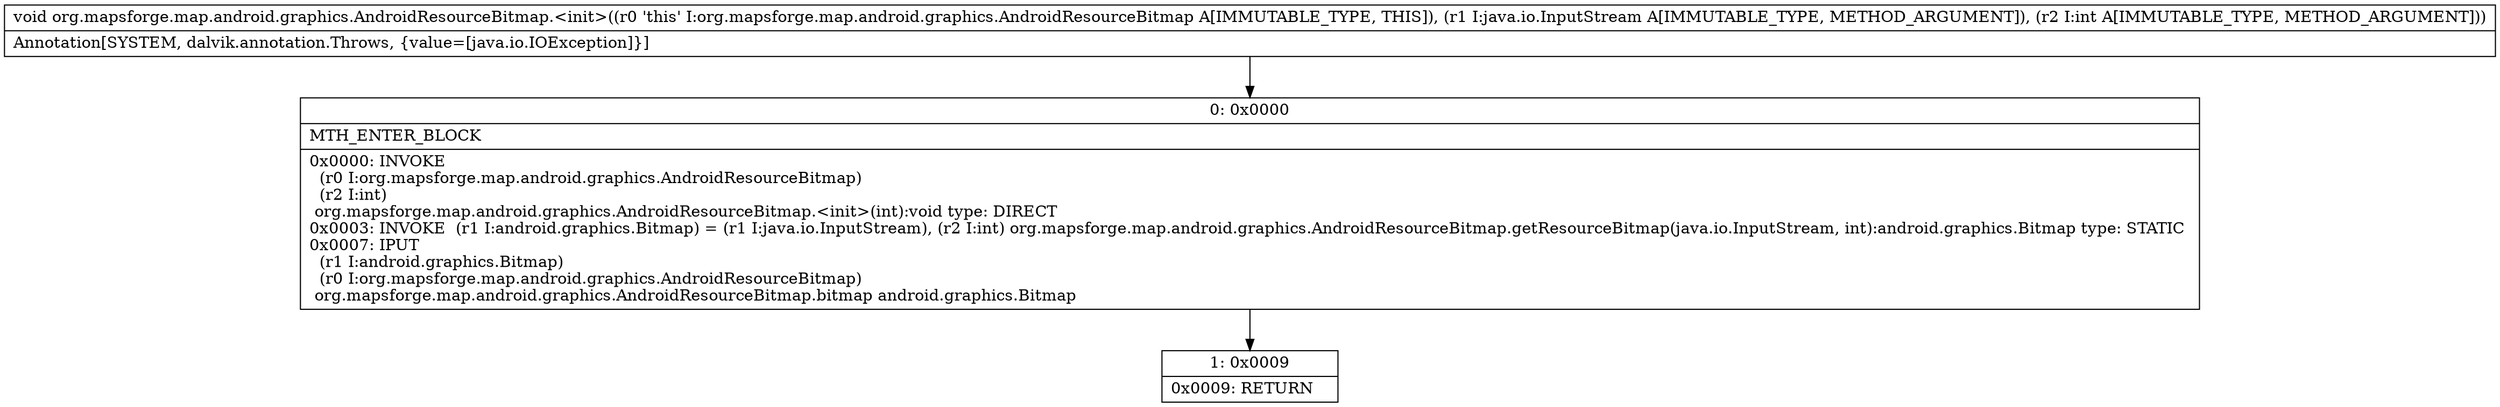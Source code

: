 digraph "CFG fororg.mapsforge.map.android.graphics.AndroidResourceBitmap.\<init\>(Ljava\/io\/InputStream;I)V" {
Node_0 [shape=record,label="{0\:\ 0x0000|MTH_ENTER_BLOCK\l|0x0000: INVOKE  \l  (r0 I:org.mapsforge.map.android.graphics.AndroidResourceBitmap)\l  (r2 I:int)\l org.mapsforge.map.android.graphics.AndroidResourceBitmap.\<init\>(int):void type: DIRECT \l0x0003: INVOKE  (r1 I:android.graphics.Bitmap) = (r1 I:java.io.InputStream), (r2 I:int) org.mapsforge.map.android.graphics.AndroidResourceBitmap.getResourceBitmap(java.io.InputStream, int):android.graphics.Bitmap type: STATIC \l0x0007: IPUT  \l  (r1 I:android.graphics.Bitmap)\l  (r0 I:org.mapsforge.map.android.graphics.AndroidResourceBitmap)\l org.mapsforge.map.android.graphics.AndroidResourceBitmap.bitmap android.graphics.Bitmap \l}"];
Node_1 [shape=record,label="{1\:\ 0x0009|0x0009: RETURN   \l}"];
MethodNode[shape=record,label="{void org.mapsforge.map.android.graphics.AndroidResourceBitmap.\<init\>((r0 'this' I:org.mapsforge.map.android.graphics.AndroidResourceBitmap A[IMMUTABLE_TYPE, THIS]), (r1 I:java.io.InputStream A[IMMUTABLE_TYPE, METHOD_ARGUMENT]), (r2 I:int A[IMMUTABLE_TYPE, METHOD_ARGUMENT]))  | Annotation[SYSTEM, dalvik.annotation.Throws, \{value=[java.io.IOException]\}]\l}"];
MethodNode -> Node_0;
Node_0 -> Node_1;
}

